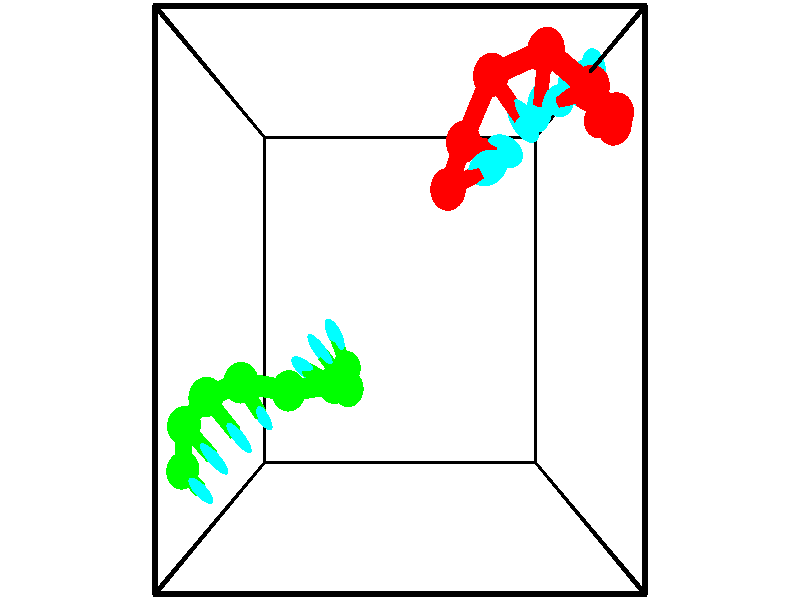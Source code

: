 // switches for output
#declare DRAW_BASES = 1; // possible values are 0, 1; only relevant for DNA ribbons
#declare DRAW_BASES_TYPE = 3; // possible values are 1, 2, 3; only relevant for DNA ribbons
#declare DRAW_FOG = 0; // set to 1 to enable fog

#include "colors.inc"

#include "transforms.inc"
background { rgb <1, 1, 1>}

#default {
   normal{
       ripples 0.25
       frequency 0.20
       turbulence 0.2
       lambda 5
   }
	finish {
		phong 0.1
		phong_size 40.
	}
}

// original window dimensions: 1024x640


// camera settings

camera {
	sky <-0, 1, 0>
	up <-0, 1, 0>
	right 1.6 * <1, 0, 0>
	location <2.5, 2.5, 11.1562>
	look_at <2.5, 2.5, 2.5>
	direction <0, 0, -8.6562>
	angle 67.0682
}


# declare cpy_camera_pos = <2.5, 2.5, 11.1562>;
# if (DRAW_FOG = 1)
fog {
	fog_type 2
	up vnormalize(cpy_camera_pos)
	color rgbt<1,1,1,0.3>
	distance 1e-5
	fog_alt 3e-3
	fog_offset 4
}
# end


// LIGHTS

# declare lum = 6;
global_settings {
	ambient_light rgb lum * <0.05, 0.05, 0.05>
	max_trace_level 15
}# declare cpy_direct_light_amount = 0.25;
light_source
{	1000 * <-1, -1, 1>,
	rgb lum * cpy_direct_light_amount
	parallel
}

light_source
{	1000 * <1, 1, -1>,
	rgb lum * cpy_direct_light_amount
	parallel
}

// strand 0

// nucleotide -1

// particle -1
sphere {
	<3.176922, 3.800930, 2.640944> 0.250000
	pigment { color rgbt <1,0,0,0> }
	no_shadow
}
cylinder {
	<3.454679, 3.892960, 2.913673>,  <3.621334, 3.948177, 3.077311>, 0.100000
	pigment { color rgbt <1,0,0,0> }
	no_shadow
}
cylinder {
	<3.454679, 3.892960, 2.913673>,  <3.176922, 3.800930, 2.640944>, 0.100000
	pigment { color rgbt <1,0,0,0> }
	no_shadow
}

// particle -1
sphere {
	<3.454679, 3.892960, 2.913673> 0.100000
	pigment { color rgbt <1,0,0,0> }
	no_shadow
}
sphere {
	0, 1
	scale<0.080000,0.200000,0.300000>
	matrix <0.482016, 0.554811, -0.678119,
		-0.534300, 0.799531, 0.274359,
		0.694395, 0.230074, 0.681822,
		3.662998, 3.961982, 3.118220>
	pigment { color rgbt <0,1,1,0> }
	no_shadow
}
cylinder {
	<3.417940, 4.409114, 2.404758>,  <3.176922, 3.800930, 2.640944>, 0.130000
	pigment { color rgbt <1,0,0,0> }
	no_shadow
}

// nucleotide -1

// particle -1
sphere {
	<3.417940, 4.409114, 2.404758> 0.250000
	pigment { color rgbt <1,0,0,0> }
	no_shadow
}
cylinder {
	<3.713181, 4.294548, 2.649109>,  <3.890326, 4.225808, 2.795719>, 0.100000
	pigment { color rgbt <1,0,0,0> }
	no_shadow
}
cylinder {
	<3.713181, 4.294548, 2.649109>,  <3.417940, 4.409114, 2.404758>, 0.100000
	pigment { color rgbt <1,0,0,0> }
	no_shadow
}

// particle -1
sphere {
	<3.713181, 4.294548, 2.649109> 0.100000
	pigment { color rgbt <1,0,0,0> }
	no_shadow
}
sphere {
	0, 1
	scale<0.080000,0.200000,0.300000>
	matrix <0.656079, 0.515878, -0.550845,
		-0.157367, 0.807363, 0.568683,
		0.738103, -0.286416, 0.610876,
		3.934613, 4.208623, 2.832372>
	pigment { color rgbt <0,1,1,0> }
	no_shadow
}
cylinder {
	<3.777477, 5.129690, 2.685575>,  <3.417940, 4.409114, 2.404758>, 0.130000
	pigment { color rgbt <1,0,0,0> }
	no_shadow
}

// nucleotide -1

// particle -1
sphere {
	<3.777477, 5.129690, 2.685575> 0.250000
	pigment { color rgbt <1,0,0,0> }
	no_shadow
}
cylinder {
	<4.031933, 4.821186, 2.694370>,  <4.184607, 4.636084, 2.699648>, 0.100000
	pigment { color rgbt <1,0,0,0> }
	no_shadow
}
cylinder {
	<4.031933, 4.821186, 2.694370>,  <3.777477, 5.129690, 2.685575>, 0.100000
	pigment { color rgbt <1,0,0,0> }
	no_shadow
}

// particle -1
sphere {
	<4.031933, 4.821186, 2.694370> 0.100000
	pigment { color rgbt <1,0,0,0> }
	no_shadow
}
sphere {
	0, 1
	scale<0.080000,0.200000,0.300000>
	matrix <0.680142, 0.547072, -0.487974,
		0.364325, 0.325376, 0.872581,
		0.636140, -0.771260, 0.021990,
		4.222775, 4.589808, 2.700967>
	pigment { color rgbt <0,1,1,0> }
	no_shadow
}
cylinder {
	<4.489408, 5.342333, 2.913980>,  <3.777477, 5.129690, 2.685575>, 0.130000
	pigment { color rgbt <1,0,0,0> }
	no_shadow
}

// nucleotide -1

// particle -1
sphere {
	<4.489408, 5.342333, 2.913980> 0.250000
	pigment { color rgbt <1,0,0,0> }
	no_shadow
}
cylinder {
	<4.499431, 5.031647, 2.662239>,  <4.505444, 4.845235, 2.511195>, 0.100000
	pigment { color rgbt <1,0,0,0> }
	no_shadow
}
cylinder {
	<4.499431, 5.031647, 2.662239>,  <4.489408, 5.342333, 2.913980>, 0.100000
	pigment { color rgbt <1,0,0,0> }
	no_shadow
}

// particle -1
sphere {
	<4.499431, 5.031647, 2.662239> 0.100000
	pigment { color rgbt <1,0,0,0> }
	no_shadow
}
sphere {
	0, 1
	scale<0.080000,0.200000,0.300000>
	matrix <0.665067, 0.482971, -0.569583,
		0.746363, -0.404290, 0.528669,
		0.025056, -0.776716, -0.629352,
		4.506947, 4.798632, 2.473433>
	pigment { color rgbt <0,1,1,0> }
	no_shadow
}
cylinder {
	<5.058140, 4.875895, 3.036411>,  <4.489408, 5.342333, 2.913980>, 0.130000
	pigment { color rgbt <1,0,0,0> }
	no_shadow
}

// nucleotide -1

// particle -1
sphere {
	<5.058140, 4.875895, 3.036411> 0.250000
	pigment { color rgbt <1,0,0,0> }
	no_shadow
}
cylinder {
	<4.920693, 4.896046, 2.661308>,  <4.838225, 4.908136, 2.436246>, 0.100000
	pigment { color rgbt <1,0,0,0> }
	no_shadow
}
cylinder {
	<4.920693, 4.896046, 2.661308>,  <5.058140, 4.875895, 3.036411>, 0.100000
	pigment { color rgbt <1,0,0,0> }
	no_shadow
}

// particle -1
sphere {
	<4.920693, 4.896046, 2.661308> 0.100000
	pigment { color rgbt <1,0,0,0> }
	no_shadow
}
sphere {
	0, 1
	scale<0.080000,0.200000,0.300000>
	matrix <0.833962, 0.475485, -0.280039,
		0.431782, -0.878280, -0.205398,
		-0.343617, 0.050378, -0.937758,
		4.817608, 4.911159, 2.379981>
	pigment { color rgbt <0,1,1,0> }
	no_shadow
}
cylinder {
	<5.582454, 4.718630, 2.512605>,  <5.058140, 4.875895, 3.036411>, 0.130000
	pigment { color rgbt <1,0,0,0> }
	no_shadow
}

// nucleotide -1

// particle -1
sphere {
	<5.582454, 4.718630, 2.512605> 0.250000
	pigment { color rgbt <1,0,0,0> }
	no_shadow
}
cylinder {
	<5.303599, 4.944397, 2.335773>,  <5.136286, 5.079857, 2.229675>, 0.100000
	pigment { color rgbt <1,0,0,0> }
	no_shadow
}
cylinder {
	<5.303599, 4.944397, 2.335773>,  <5.582454, 4.718630, 2.512605>, 0.100000
	pigment { color rgbt <1,0,0,0> }
	no_shadow
}

// particle -1
sphere {
	<5.303599, 4.944397, 2.335773> 0.100000
	pigment { color rgbt <1,0,0,0> }
	no_shadow
}
sphere {
	0, 1
	scale<0.080000,0.200000,0.300000>
	matrix <0.706072, 0.433564, -0.559897,
		-0.124346, -0.702464, -0.700772,
		-0.697137, 0.564417, -0.442078,
		5.094458, 5.113722, 2.203150>
	pigment { color rgbt <0,1,1,0> }
	no_shadow
}
cylinder {
	<5.806897, 4.740292, 1.844856>,  <5.582454, 4.718630, 2.512605>, 0.130000
	pigment { color rgbt <1,0,0,0> }
	no_shadow
}

// nucleotide -1

// particle -1
sphere {
	<5.806897, 4.740292, 1.844856> 0.250000
	pigment { color rgbt <1,0,0,0> }
	no_shadow
}
cylinder {
	<5.568506, 5.061291, 1.856243>,  <5.425472, 5.253890, 1.863075>, 0.100000
	pigment { color rgbt <1,0,0,0> }
	no_shadow
}
cylinder {
	<5.568506, 5.061291, 1.856243>,  <5.806897, 4.740292, 1.844856>, 0.100000
	pigment { color rgbt <1,0,0,0> }
	no_shadow
}

// particle -1
sphere {
	<5.568506, 5.061291, 1.856243> 0.100000
	pigment { color rgbt <1,0,0,0> }
	no_shadow
}
sphere {
	0, 1
	scale<0.080000,0.200000,0.300000>
	matrix <0.642993, 0.498156, -0.581722,
		-0.481012, -0.328387, -0.812889,
		-0.595976, 0.802497, 0.028468,
		5.389713, 5.302040, 1.864784>
	pigment { color rgbt <0,1,1,0> }
	no_shadow
}
cylinder {
	<5.796350, 4.981056, 1.194429>,  <5.806897, 4.740292, 1.844856>, 0.130000
	pigment { color rgbt <1,0,0,0> }
	no_shadow
}

// nucleotide -1

// particle -1
sphere {
	<5.796350, 4.981056, 1.194429> 0.250000
	pigment { color rgbt <1,0,0,0> }
	no_shadow
}
cylinder {
	<5.672597, 5.301392, 1.399540>,  <5.598345, 5.493593, 1.522606>, 0.100000
	pigment { color rgbt <1,0,0,0> }
	no_shadow
}
cylinder {
	<5.672597, 5.301392, 1.399540>,  <5.796350, 4.981056, 1.194429>, 0.100000
	pigment { color rgbt <1,0,0,0> }
	no_shadow
}

// particle -1
sphere {
	<5.672597, 5.301392, 1.399540> 0.100000
	pigment { color rgbt <1,0,0,0> }
	no_shadow
}
sphere {
	0, 1
	scale<0.080000,0.200000,0.300000>
	matrix <0.581981, 0.585911, -0.563921,
		-0.752051, 0.123960, -0.647343,
		-0.309382, 0.800839, 0.512777,
		5.579782, 5.541643, 1.553373>
	pigment { color rgbt <0,1,1,0> }
	no_shadow
}
// strand 1

// nucleotide -1

// particle -1
sphere {
	<1.554827, 1.500197, 0.489319> 0.250000
	pigment { color rgbt <0,1,0,0> }
	no_shadow
}
cylinder {
	<1.462870, 1.791306, 0.747776>,  <1.407695, 1.965971, 0.902850>, 0.100000
	pigment { color rgbt <0,1,0,0> }
	no_shadow
}
cylinder {
	<1.462870, 1.791306, 0.747776>,  <1.554827, 1.500197, 0.489319>, 0.100000
	pigment { color rgbt <0,1,0,0> }
	no_shadow
}

// particle -1
sphere {
	<1.462870, 1.791306, 0.747776> 0.100000
	pigment { color rgbt <0,1,0,0> }
	no_shadow
}
sphere {
	0, 1
	scale<0.080000,0.200000,0.300000>
	matrix <-0.640887, -0.612852, 0.462252,
		0.732403, -0.307836, 0.607309,
		-0.229892, 0.727771, 0.646142,
		1.393902, 2.009637, 0.941619>
	pigment { color rgbt <0,1,1,0> }
	no_shadow
}
cylinder {
	<1.646296, 1.273921, 1.159732>,  <1.554827, 1.500197, 0.489319>, 0.130000
	pigment { color rgbt <0,1,0,0> }
	no_shadow
}

// nucleotide -1

// particle -1
sphere {
	<1.646296, 1.273921, 1.159732> 0.250000
	pigment { color rgbt <0,1,0,0> }
	no_shadow
}
cylinder {
	<1.382004, 1.573547, 1.179062>,  <1.223428, 1.753323, 1.190660>, 0.100000
	pigment { color rgbt <0,1,0,0> }
	no_shadow
}
cylinder {
	<1.382004, 1.573547, 1.179062>,  <1.646296, 1.273921, 1.159732>, 0.100000
	pigment { color rgbt <0,1,0,0> }
	no_shadow
}

// particle -1
sphere {
	<1.382004, 1.573547, 1.179062> 0.100000
	pigment { color rgbt <0,1,0,0> }
	no_shadow
}
sphere {
	0, 1
	scale<0.080000,0.200000,0.300000>
	matrix <-0.674283, -0.620591, 0.400262,
		0.329813, 0.231880, 0.915126,
		-0.660731, 0.749066, 0.048326,
		1.183784, 1.798267, 1.193560>
	pigment { color rgbt <0,1,1,0> }
	no_shadow
}
cylinder {
	<1.493109, 1.421089, 1.881212>,  <1.646296, 1.273921, 1.159732>, 0.130000
	pigment { color rgbt <0,1,0,0> }
	no_shadow
}

// nucleotide -1

// particle -1
sphere {
	<1.493109, 1.421089, 1.881212> 0.250000
	pigment { color rgbt <0,1,0,0> }
	no_shadow
}
cylinder {
	<1.192905, 1.511593, 1.632843>,  <1.012784, 1.565895, 1.483822>, 0.100000
	pigment { color rgbt <0,1,0,0> }
	no_shadow
}
cylinder {
	<1.192905, 1.511593, 1.632843>,  <1.493109, 1.421089, 1.881212>, 0.100000
	pigment { color rgbt <0,1,0,0> }
	no_shadow
}

// particle -1
sphere {
	<1.192905, 1.511593, 1.632843> 0.100000
	pigment { color rgbt <0,1,0,0> }
	no_shadow
}
sphere {
	0, 1
	scale<0.080000,0.200000,0.300000>
	matrix <-0.587557, -0.658542, 0.470212,
		-0.302512, 0.717725, 0.627182,
		-0.750508, 0.226261, -0.620922,
		0.967753, 1.579471, 1.446566>
	pigment { color rgbt <0,1,1,0> }
	no_shadow
}
cylinder {
	<0.869127, 1.390920, 2.312084>,  <1.493109, 1.421089, 1.881212>, 0.130000
	pigment { color rgbt <0,1,0,0> }
	no_shadow
}

// nucleotide -1

// particle -1
sphere {
	<0.869127, 1.390920, 2.312084> 0.250000
	pigment { color rgbt <0,1,0,0> }
	no_shadow
}
cylinder {
	<0.774517, 1.294212, 1.935658>,  <0.717751, 1.236188, 1.709802>, 0.100000
	pigment { color rgbt <0,1,0,0> }
	no_shadow
}
cylinder {
	<0.774517, 1.294212, 1.935658>,  <0.869127, 1.390920, 2.312084>, 0.100000
	pigment { color rgbt <0,1,0,0> }
	no_shadow
}

// particle -1
sphere {
	<0.774517, 1.294212, 1.935658> 0.100000
	pigment { color rgbt <0,1,0,0> }
	no_shadow
}
sphere {
	0, 1
	scale<0.080000,0.200000,0.300000>
	matrix <-0.530993, -0.778955, 0.333579,
		-0.813697, 0.578598, 0.055865,
		-0.236525, -0.241768, -0.941065,
		0.703559, 1.221682, 1.653338>
	pigment { color rgbt <0,1,1,0> }
	no_shadow
}
cylinder {
	<0.188953, 1.499428, 2.388796>,  <0.869127, 1.390920, 2.312084>, 0.130000
	pigment { color rgbt <0,1,0,0> }
	no_shadow
}

// nucleotide -1

// particle -1
sphere {
	<0.188953, 1.499428, 2.388796> 0.250000
	pigment { color rgbt <0,1,0,0> }
	no_shadow
}
cylinder {
	<0.291647, 1.232430, 2.109215>,  <0.353263, 1.072230, 1.941466>, 0.100000
	pigment { color rgbt <0,1,0,0> }
	no_shadow
}
cylinder {
	<0.291647, 1.232430, 2.109215>,  <0.188953, 1.499428, 2.388796>, 0.100000
	pigment { color rgbt <0,1,0,0> }
	no_shadow
}

// particle -1
sphere {
	<0.291647, 1.232430, 2.109215> 0.100000
	pigment { color rgbt <0,1,0,0> }
	no_shadow
}
sphere {
	0, 1
	scale<0.080000,0.200000,0.300000>
	matrix <-0.673243, -0.642383, 0.366181,
		-0.693420, 0.376554, -0.614309,
		0.256734, -0.667496, -0.698954,
		0.368668, 1.032181, 1.899529>
	pigment { color rgbt <0,1,1,0> }
	no_shadow
}
cylinder {
	<-0.392271, 1.293735, 2.151238>,  <0.188953, 1.499428, 2.388796>, 0.130000
	pigment { color rgbt <0,1,0,0> }
	no_shadow
}

// nucleotide -1

// particle -1
sphere {
	<-0.392271, 1.293735, 2.151238> 0.250000
	pigment { color rgbt <0,1,0,0> }
	no_shadow
}
cylinder {
	<-0.153429, 0.994839, 2.034554>,  <-0.010124, 0.815501, 1.964543>, 0.100000
	pigment { color rgbt <0,1,0,0> }
	no_shadow
}
cylinder {
	<-0.153429, 0.994839, 2.034554>,  <-0.392271, 1.293735, 2.151238>, 0.100000
	pigment { color rgbt <0,1,0,0> }
	no_shadow
}

// particle -1
sphere {
	<-0.153429, 0.994839, 2.034554> 0.100000
	pigment { color rgbt <0,1,0,0> }
	no_shadow
}
sphere {
	0, 1
	scale<0.080000,0.200000,0.300000>
	matrix <-0.701537, -0.662794, 0.261821,
		-0.388987, 0.048310, -0.919976,
		0.597106, -0.747242, -0.291710,
		0.025703, 0.770666, 1.947040>
	pigment { color rgbt <0,1,1,0> }
	no_shadow
}
cylinder {
	<-0.879426, 0.866405, 1.705419>,  <-0.392271, 1.293735, 2.151238>, 0.130000
	pigment { color rgbt <0,1,0,0> }
	no_shadow
}

// nucleotide -1

// particle -1
sphere {
	<-0.879426, 0.866405, 1.705419> 0.250000
	pigment { color rgbt <0,1,0,0> }
	no_shadow
}
cylinder {
	<-0.572456, 0.645622, 1.835896>,  <-0.388274, 0.513152, 1.914181>, 0.100000
	pigment { color rgbt <0,1,0,0> }
	no_shadow
}
cylinder {
	<-0.572456, 0.645622, 1.835896>,  <-0.879426, 0.866405, 1.705419>, 0.100000
	pigment { color rgbt <0,1,0,0> }
	no_shadow
}

// particle -1
sphere {
	<-0.572456, 0.645622, 1.835896> 0.100000
	pigment { color rgbt <0,1,0,0> }
	no_shadow
}
sphere {
	0, 1
	scale<0.080000,0.200000,0.300000>
	matrix <-0.637743, -0.709469, 0.299894,
		0.065894, -0.438173, -0.896472,
		0.767425, -0.551958, 0.326192,
		-0.342229, 0.480035, 1.933753>
	pigment { color rgbt <0,1,1,0> }
	no_shadow
}
cylinder {
	<-0.998264, 0.212774, 1.432441>,  <-0.879426, 0.866405, 1.705419>, 0.130000
	pigment { color rgbt <0,1,0,0> }
	no_shadow
}

// nucleotide -1

// particle -1
sphere {
	<-0.998264, 0.212774, 1.432441> 0.250000
	pigment { color rgbt <0,1,0,0> }
	no_shadow
}
cylinder {
	<-0.736683, 0.134094, 1.724648>,  <-0.579734, 0.086886, 1.899972>, 0.100000
	pigment { color rgbt <0,1,0,0> }
	no_shadow
}
cylinder {
	<-0.736683, 0.134094, 1.724648>,  <-0.998264, 0.212774, 1.432441>, 0.100000
	pigment { color rgbt <0,1,0,0> }
	no_shadow
}

// particle -1
sphere {
	<-0.736683, 0.134094, 1.724648> 0.100000
	pigment { color rgbt <0,1,0,0> }
	no_shadow
}
sphere {
	0, 1
	scale<0.080000,0.200000,0.300000>
	matrix <-0.588569, -0.738960, 0.327910,
		0.475323, -0.644397, -0.599016,
		0.653953, -0.196699, 0.730517,
		-0.540497, 0.075084, 1.943803>
	pigment { color rgbt <0,1,1,0> }
	no_shadow
}
// box output
cylinder {
	<0.000000, 0.000000, 0.000000>,  <5.000000, 0.000000, 0.000000>, 0.025000
	pigment { color rgbt <0,0,0,0> }
	no_shadow
}
cylinder {
	<0.000000, 0.000000, 0.000000>,  <0.000000, 5.000000, 0.000000>, 0.025000
	pigment { color rgbt <0,0,0,0> }
	no_shadow
}
cylinder {
	<0.000000, 0.000000, 0.000000>,  <0.000000, 0.000000, 5.000000>, 0.025000
	pigment { color rgbt <0,0,0,0> }
	no_shadow
}
cylinder {
	<5.000000, 5.000000, 5.000000>,  <0.000000, 5.000000, 5.000000>, 0.025000
	pigment { color rgbt <0,0,0,0> }
	no_shadow
}
cylinder {
	<5.000000, 5.000000, 5.000000>,  <5.000000, 0.000000, 5.000000>, 0.025000
	pigment { color rgbt <0,0,0,0> }
	no_shadow
}
cylinder {
	<5.000000, 5.000000, 5.000000>,  <5.000000, 5.000000, 0.000000>, 0.025000
	pigment { color rgbt <0,0,0,0> }
	no_shadow
}
cylinder {
	<0.000000, 0.000000, 5.000000>,  <0.000000, 5.000000, 5.000000>, 0.025000
	pigment { color rgbt <0,0,0,0> }
	no_shadow
}
cylinder {
	<0.000000, 0.000000, 5.000000>,  <5.000000, 0.000000, 5.000000>, 0.025000
	pigment { color rgbt <0,0,0,0> }
	no_shadow
}
cylinder {
	<5.000000, 5.000000, 0.000000>,  <0.000000, 5.000000, 0.000000>, 0.025000
	pigment { color rgbt <0,0,0,0> }
	no_shadow
}
cylinder {
	<5.000000, 5.000000, 0.000000>,  <5.000000, 0.000000, 0.000000>, 0.025000
	pigment { color rgbt <0,0,0,0> }
	no_shadow
}
cylinder {
	<5.000000, 0.000000, 5.000000>,  <5.000000, 0.000000, 0.000000>, 0.025000
	pigment { color rgbt <0,0,0,0> }
	no_shadow
}
cylinder {
	<0.000000, 5.000000, 0.000000>,  <0.000000, 5.000000, 5.000000>, 0.025000
	pigment { color rgbt <0,0,0,0> }
	no_shadow
}
// end of box output
